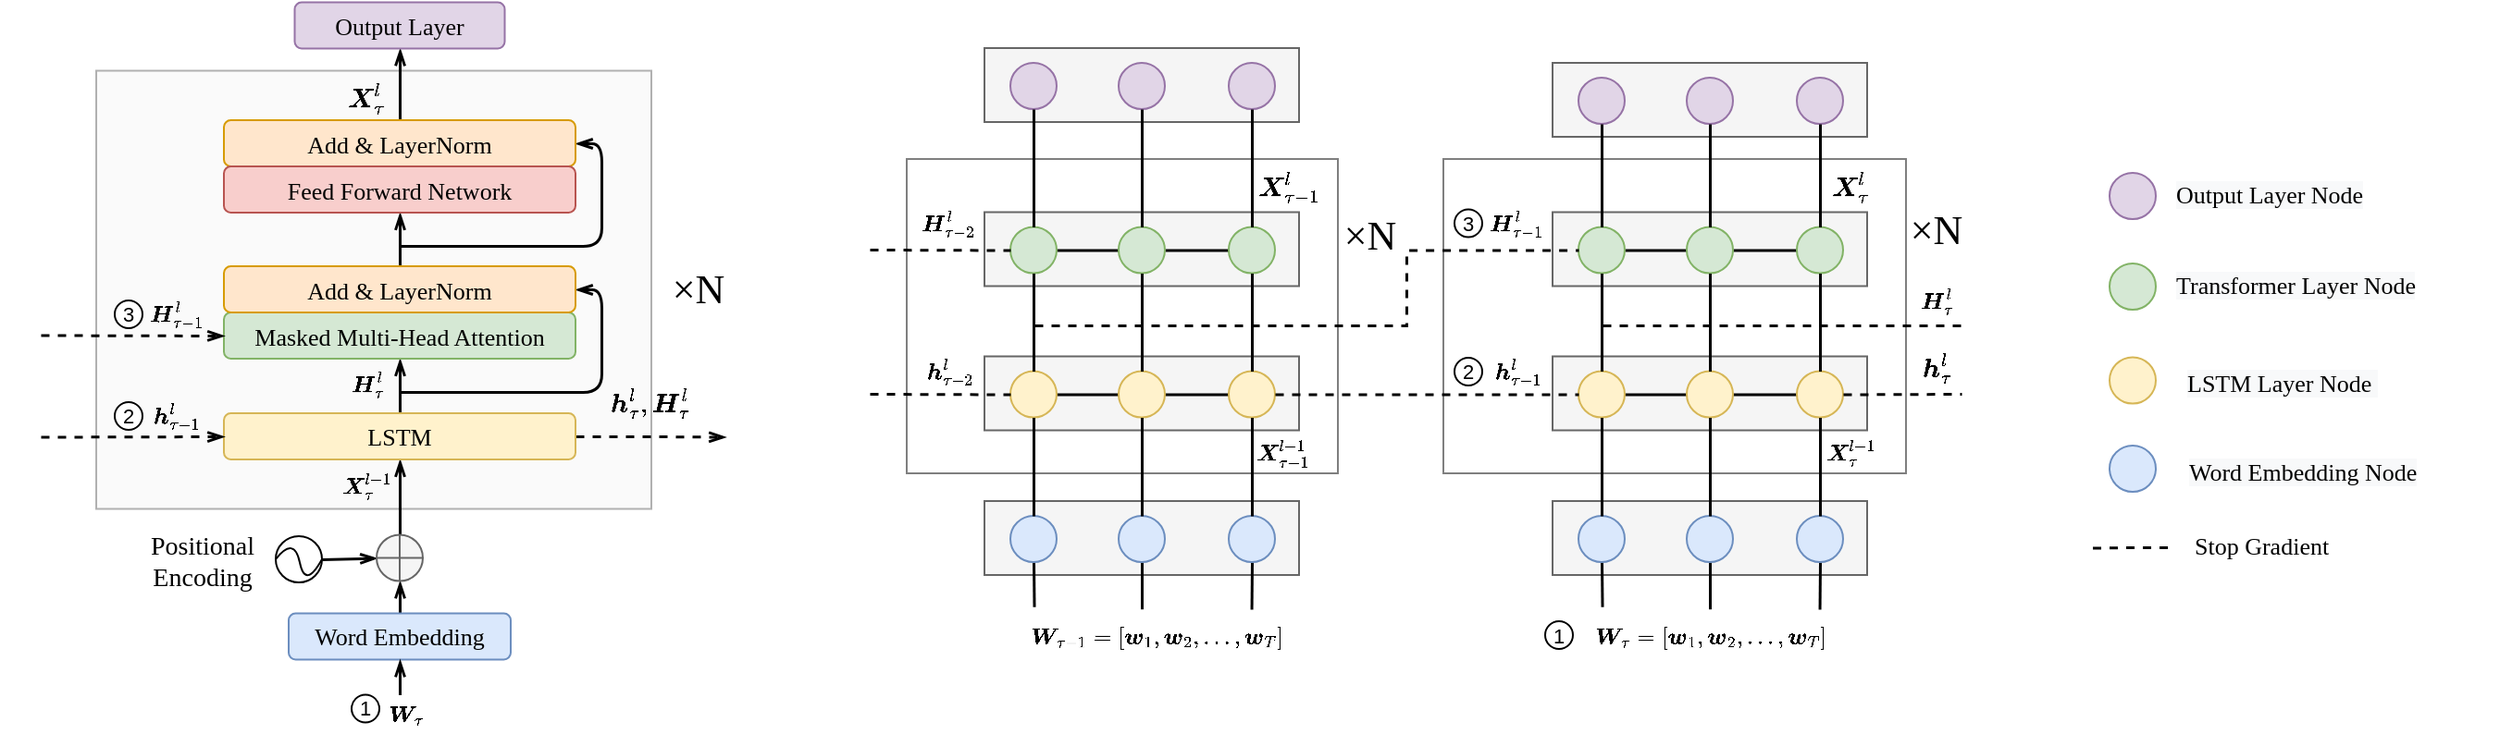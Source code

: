 <mxfile version="17.2.1" type="github">
  <diagram id="z0HHgGlnCuGLutk6PVgF" name="Page-1">
    <mxGraphModel dx="2813" dy="759" grid="1" gridSize="10" guides="1" tooltips="1" connect="1" arrows="1" fold="1" page="1" pageScale="1" pageWidth="850" pageHeight="1100" math="1" shadow="0">
      <root>
        <mxCell id="0" />
        <mxCell id="1" parent="0" />
        <mxCell id="CTJLBTLDGU4M1NpmP4fn-86" value="" style="rounded=0;whiteSpace=wrap;html=1;shadow=0;glass=0;sketch=0;fontFamily=Georgia;opacity=50;" parent="1" vertex="1">
          <mxGeometry x="-280" y="280" width="250" height="170" as="geometry" />
        </mxCell>
        <mxCell id="CTJLBTLDGU4M1NpmP4fn-29" value="&lt;span style=&quot;font-size: 14px&quot;&gt;$$\boldsymbol &lt;br&gt;X^{l}_\tau$$&lt;/span&gt;" style="text;html=1;align=center;verticalAlign=middle;resizable=0;points=[];autosize=1;strokeColor=none;fontFamily=Georgia;" parent="1" vertex="1">
          <mxGeometry x="-115" y="274.75" width="110" height="40" as="geometry" />
        </mxCell>
        <mxCell id="CTJLBTLDGU4M1NpmP4fn-84" value="&lt;font style=&quot;font-size: 22px&quot;&gt;×N&lt;/font&gt;" style="text;html=1;align=center;verticalAlign=middle;resizable=0;points=[];autosize=1;strokeColor=none;fontFamily=Georgia;" parent="1" vertex="1">
          <mxGeometry x="-39" y="308.75" width="50" height="20" as="geometry" />
        </mxCell>
        <mxCell id="iIbkzB-FwA6yvQ0Qt3dR-8" value="$$\boldsymbol H^l_{\tau-1}$$" style="text;html=1;align=center;verticalAlign=middle;resizable=0;points=[];autosize=1;strokeColor=none;fillColor=none;fontSize=12;fontFamily=Georgia;" parent="1" vertex="1">
          <mxGeometry x="-336" y="304.75" width="190" height="20" as="geometry" />
        </mxCell>
        <mxCell id="iIbkzB-FwA6yvQ0Qt3dR-9" value="$$\boldsymbol &lt;br&gt;h^l_{\tau-1}$$" style="text;html=1;align=center;verticalAlign=middle;resizable=0;points=[];autosize=1;strokeColor=none;fillColor=none;fontSize=12;fontFamily=Georgia;" parent="1" vertex="1">
          <mxGeometry x="-290" y="380" width="100" height="30" as="geometry" />
        </mxCell>
        <mxCell id="iIbkzB-FwA6yvQ0Qt3dR-11" value="$$\boldsymbol &lt;br&gt;H^l_{\tau}$$" style="text;html=1;align=center;verticalAlign=middle;resizable=0;points=[];autosize=1;strokeColor=none;fillColor=none;fontSize=12;fontFamily=Georgia;" parent="1" vertex="1">
          <mxGeometry x="-64" y="341.75" width="100" height="30" as="geometry" />
        </mxCell>
        <mxCell id="iIbkzB-FwA6yvQ0Qt3dR-12" value="$$\boldsymbol &lt;br&gt;X^{l-1}_{\tau}$$" style="text;html=1;align=center;verticalAlign=middle;resizable=0;points=[];autosize=1;strokeColor=none;fillColor=none;fontSize=12;fontFamily=Georgia;" parent="1" vertex="1">
          <mxGeometry x="-115" y="424" width="110" height="30" as="geometry" />
        </mxCell>
        <mxCell id="IyFWRD1OJdr2gIB2jrgP-1" value="$$\boldsymbol W_{\tau}=\left [\boldsymbol w_1,&amp;nbsp;\boldsymbol w_2, \dots,&amp;nbsp;\boldsymbol w_T&lt;br&gt;\right ]$$" style="text;html=1;align=center;verticalAlign=middle;resizable=0;points=[];autosize=1;strokeColor=none;fillColor=none;fontSize=12;fontFamily=Georgia;" parent="1" vertex="1">
          <mxGeometry x="-396" y="522.5" width="520" height="30" as="geometry" />
        </mxCell>
        <mxCell id="IyFWRD1OJdr2gIB2jrgP-2" value="&lt;font style=&quot;font-size: 11px&quot;&gt;1&lt;/font&gt;" style="ellipse;whiteSpace=wrap;html=1;aspect=fixed;" parent="1" vertex="1">
          <mxGeometry x="-225" y="530" width="15" height="15" as="geometry" />
        </mxCell>
        <mxCell id="IyFWRD1OJdr2gIB2jrgP-3" value="&lt;font style=&quot;font-size: 11px&quot;&gt;3&lt;/font&gt;" style="ellipse;whiteSpace=wrap;html=1;aspect=fixed;" parent="1" vertex="1">
          <mxGeometry x="-274" y="307.25" width="15" height="15" as="geometry" />
        </mxCell>
        <mxCell id="IyFWRD1OJdr2gIB2jrgP-4" value="&lt;font style=&quot;font-size: 11px&quot;&gt;2&lt;/font&gt;" style="ellipse;whiteSpace=wrap;html=1;aspect=fixed;" parent="1" vertex="1">
          <mxGeometry x="-274" y="387.5" width="15" height="15" as="geometry" />
        </mxCell>
        <mxCell id="IyFWRD1OJdr2gIB2jrgP-7" value="$$\boldsymbol &lt;br&gt;h^l_{\tau}$$" style="text;html=1;align=center;verticalAlign=middle;resizable=0;points=[];autosize=1;strokeColor=none;fillColor=none;fontSize=12;" parent="1" vertex="1">
          <mxGeometry x="-59" y="377.5" width="90" height="30" as="geometry" />
        </mxCell>
        <mxCell id="FRFISUaKzv1FwXzOjavN-2" value="" style="rounded=0;whiteSpace=wrap;html=1;fillColor=#f5f5f5;fontColor=#333333;strokeColor=#666666;" parent="1" vertex="1">
          <mxGeometry x="-221" y="465" width="170" height="40" as="geometry" />
        </mxCell>
        <mxCell id="FRFISUaKzv1FwXzOjavN-86" style="edgeStyle=none;rounded=0;orthogonalLoop=1;jettySize=auto;html=1;exitX=0.388;exitY=-0.011;exitDx=0;exitDy=0;entryX=0.5;entryY=1;entryDx=0;entryDy=0;endArrow=none;endFill=0;strokeWidth=1.5;exitPerimeter=0;" parent="1" source="IyFWRD1OJdr2gIB2jrgP-1" target="FRFISUaKzv1FwXzOjavN-3" edge="1">
          <mxGeometry relative="1" as="geometry" />
        </mxCell>
        <mxCell id="FRFISUaKzv1FwXzOjavN-3" value="" style="ellipse;whiteSpace=wrap;html=1;aspect=fixed;fillColor=#dae8fc;strokeColor=#6c8ebf;" parent="1" vertex="1">
          <mxGeometry x="-207" y="473" width="25" height="25" as="geometry" />
        </mxCell>
        <mxCell id="FRFISUaKzv1FwXzOjavN-85" style="edgeStyle=none;rounded=0;orthogonalLoop=1;jettySize=auto;html=1;exitX=0.5;exitY=0.029;exitDx=0;exitDy=0;entryX=0.5;entryY=1;entryDx=0;entryDy=0;endArrow=none;endFill=0;strokeWidth=1.5;exitPerimeter=0;" parent="1" source="IyFWRD1OJdr2gIB2jrgP-1" target="FRFISUaKzv1FwXzOjavN-4" edge="1">
          <mxGeometry relative="1" as="geometry" />
        </mxCell>
        <mxCell id="FRFISUaKzv1FwXzOjavN-4" value="" style="ellipse;whiteSpace=wrap;html=1;aspect=fixed;fillColor=#dae8fc;strokeColor=#6c8ebf;" parent="1" vertex="1">
          <mxGeometry x="-148.5" y="473" width="25" height="25" as="geometry" />
        </mxCell>
        <mxCell id="FRFISUaKzv1FwXzOjavN-87" style="edgeStyle=none;rounded=0;orthogonalLoop=1;jettySize=auto;html=1;exitX=0.614;exitY=0.033;exitDx=0;exitDy=0;entryX=0.5;entryY=1;entryDx=0;entryDy=0;endArrow=none;endFill=0;strokeWidth=1.5;exitPerimeter=0;" parent="1" source="IyFWRD1OJdr2gIB2jrgP-1" target="FRFISUaKzv1FwXzOjavN-5" edge="1">
          <mxGeometry relative="1" as="geometry" />
        </mxCell>
        <mxCell id="FRFISUaKzv1FwXzOjavN-5" value="" style="ellipse;whiteSpace=wrap;html=1;aspect=fixed;fillColor=#dae8fc;strokeColor=#6c8ebf;" parent="1" vertex="1">
          <mxGeometry x="-89" y="473" width="25" height="25" as="geometry" />
        </mxCell>
        <mxCell id="FRFISUaKzv1FwXzOjavN-6" value="" style="rounded=0;whiteSpace=wrap;html=1;fillColor=#f5f5f5;fontColor=#333333;strokeColor=#666666;" parent="1" vertex="1">
          <mxGeometry x="-221" y="386.75" width="170" height="40" as="geometry" />
        </mxCell>
        <mxCell id="FRFISUaKzv1FwXzOjavN-10" style="edgeStyle=orthogonalEdgeStyle;rounded=0;orthogonalLoop=1;jettySize=auto;html=1;exitX=1;exitY=0.5;exitDx=0;exitDy=0;entryX=0.23;entryY=0.513;entryDx=0;entryDy=0;entryPerimeter=0;" parent="1" source="FRFISUaKzv1FwXzOjavN-7" target="FRFISUaKzv1FwXzOjavN-6" edge="1">
          <mxGeometry relative="1" as="geometry" />
        </mxCell>
        <mxCell id="FRFISUaKzv1FwXzOjavN-11" style="edgeStyle=orthogonalEdgeStyle;rounded=0;orthogonalLoop=1;jettySize=auto;html=1;exitX=1;exitY=0.5;exitDx=0;exitDy=0;entryX=0;entryY=0.5;entryDx=0;entryDy=0;endArrow=none;endFill=0;strokeWidth=1.5;" parent="1" source="FRFISUaKzv1FwXzOjavN-7" target="FRFISUaKzv1FwXzOjavN-8" edge="1">
          <mxGeometry relative="1" as="geometry" />
        </mxCell>
        <mxCell id="FRFISUaKzv1FwXzOjavN-7" value="" style="ellipse;whiteSpace=wrap;html=1;aspect=fixed;fillColor=#fff2cc;strokeColor=#d6b656;" parent="1" vertex="1">
          <mxGeometry x="-207" y="394.75" width="25" height="25" as="geometry" />
        </mxCell>
        <mxCell id="FRFISUaKzv1FwXzOjavN-12" style="edgeStyle=orthogonalEdgeStyle;rounded=0;orthogonalLoop=1;jettySize=auto;html=1;exitX=1;exitY=0.5;exitDx=0;exitDy=0;endArrow=none;endFill=0;strokeWidth=1.5;" parent="1" source="FRFISUaKzv1FwXzOjavN-8" target="FRFISUaKzv1FwXzOjavN-9" edge="1">
          <mxGeometry relative="1" as="geometry" />
        </mxCell>
        <mxCell id="FRFISUaKzv1FwXzOjavN-8" value="" style="ellipse;whiteSpace=wrap;html=1;aspect=fixed;fillColor=#fff2cc;strokeColor=#d6b656;" parent="1" vertex="1">
          <mxGeometry x="-148.5" y="394.75" width="25" height="25" as="geometry" />
        </mxCell>
        <mxCell id="FRFISUaKzv1FwXzOjavN-9" value="" style="ellipse;whiteSpace=wrap;html=1;aspect=fixed;fillColor=#fff2cc;strokeColor=#d6b656;" parent="1" vertex="1">
          <mxGeometry x="-89" y="394.75" width="25" height="25" as="geometry" />
        </mxCell>
        <mxCell id="IyFWRD1OJdr2gIB2jrgP-5" style="rounded=0;orthogonalLoop=1;jettySize=auto;html=1;exitX=1;exitY=0.5;exitDx=0;exitDy=0;fontSize=11;endArrow=none;endFill=0;strokeWidth=1.5;dashed=1;jumpSize=0;" parent="1" source="FRFISUaKzv1FwXzOjavN-9" edge="1">
          <mxGeometry relative="1" as="geometry">
            <mxPoint y="407" as="targetPoint" />
            <mxPoint x="-41" y="417.75" as="sourcePoint" />
          </mxGeometry>
        </mxCell>
        <mxCell id="CTJLBTLDGU4M1NpmP4fn-81" style="edgeStyle=none;rounded=0;orthogonalLoop=1;jettySize=auto;html=1;endArrow=none;endFill=0;strokeWidth=1.5;fontFamily=Georgia;entryX=0.5;entryY=1;entryDx=0;entryDy=0;" parent="1" source="FRFISUaKzv1FwXzOjavN-4" target="FRFISUaKzv1FwXzOjavN-8" edge="1">
          <mxGeometry relative="1" as="geometry">
            <mxPoint x="-136" y="430.25" as="targetPoint" />
            <mxPoint x="-136" y="487" as="sourcePoint" />
          </mxGeometry>
        </mxCell>
        <mxCell id="FRFISUaKzv1FwXzOjavN-15" style="edgeStyle=orthogonalEdgeStyle;rounded=0;orthogonalLoop=1;jettySize=auto;html=1;exitX=0.5;exitY=0;exitDx=0;exitDy=0;entryX=0.5;entryY=1;entryDx=0;entryDy=0;endArrow=none;endFill=0;strokeWidth=1.5;" parent="1" source="FRFISUaKzv1FwXzOjavN-3" target="FRFISUaKzv1FwXzOjavN-7" edge="1">
          <mxGeometry relative="1" as="geometry" />
        </mxCell>
        <mxCell id="FRFISUaKzv1FwXzOjavN-16" style="edgeStyle=orthogonalEdgeStyle;rounded=0;orthogonalLoop=1;jettySize=auto;html=1;exitX=0.5;exitY=0;exitDx=0;exitDy=0;entryX=0.5;entryY=1;entryDx=0;entryDy=0;endArrow=none;endFill=0;strokeWidth=1.5;" parent="1" source="FRFISUaKzv1FwXzOjavN-5" target="FRFISUaKzv1FwXzOjavN-9" edge="1">
          <mxGeometry relative="1" as="geometry" />
        </mxCell>
        <mxCell id="FRFISUaKzv1FwXzOjavN-17" value="" style="rounded=0;whiteSpace=wrap;html=1;fillColor=#f5f5f5;fontColor=#333333;strokeColor=#666666;" parent="1" vertex="1">
          <mxGeometry x="-221" y="308.75" width="170" height="40" as="geometry" />
        </mxCell>
        <mxCell id="FRFISUaKzv1FwXzOjavN-23" style="edgeStyle=orthogonalEdgeStyle;rounded=0;orthogonalLoop=1;jettySize=auto;html=1;exitX=1;exitY=0.5;exitDx=0;exitDy=0;entryX=0;entryY=0.5;entryDx=0;entryDy=0;endArrow=none;endFill=0;strokeWidth=1.5;" parent="1" source="FRFISUaKzv1FwXzOjavN-18" target="FRFISUaKzv1FwXzOjavN-19" edge="1">
          <mxGeometry relative="1" as="geometry" />
        </mxCell>
        <mxCell id="FRFISUaKzv1FwXzOjavN-18" value="" style="ellipse;whiteSpace=wrap;html=1;aspect=fixed;fillColor=#d5e8d4;strokeColor=#82b366;" parent="1" vertex="1">
          <mxGeometry x="-207" y="316.75" width="25" height="25" as="geometry" />
        </mxCell>
        <mxCell id="FRFISUaKzv1FwXzOjavN-24" style="edgeStyle=orthogonalEdgeStyle;rounded=0;orthogonalLoop=1;jettySize=auto;html=1;exitX=1;exitY=0.5;exitDx=0;exitDy=0;entryX=0;entryY=0.5;entryDx=0;entryDy=0;endArrow=none;endFill=0;strokeWidth=1.5;" parent="1" source="FRFISUaKzv1FwXzOjavN-19" target="FRFISUaKzv1FwXzOjavN-20" edge="1">
          <mxGeometry relative="1" as="geometry" />
        </mxCell>
        <mxCell id="FRFISUaKzv1FwXzOjavN-19" value="" style="ellipse;whiteSpace=wrap;html=1;aspect=fixed;fillColor=#d5e8d4;strokeColor=#82b366;" parent="1" vertex="1">
          <mxGeometry x="-148.5" y="316.75" width="25" height="25" as="geometry" />
        </mxCell>
        <mxCell id="FRFISUaKzv1FwXzOjavN-20" value="" style="ellipse;whiteSpace=wrap;html=1;aspect=fixed;fillColor=#d5e8d4;strokeColor=#82b366;" parent="1" vertex="1">
          <mxGeometry x="-89" y="316.75" width="25" height="25" as="geometry" />
        </mxCell>
        <mxCell id="CTJLBTLDGU4M1NpmP4fn-3" style="edgeStyle=orthogonalEdgeStyle;rounded=0;orthogonalLoop=1;jettySize=auto;html=1;strokeWidth=1.5;endArrow=none;endFill=0;exitX=0.5;exitY=0;exitDx=0;exitDy=0;fontFamily=Georgia;entryX=0.5;entryY=1;entryDx=0;entryDy=0;" parent="1" source="FRFISUaKzv1FwXzOjavN-8" target="FRFISUaKzv1FwXzOjavN-19" edge="1">
          <mxGeometry relative="1" as="geometry">
            <mxPoint x="-136" y="405.25" as="sourcePoint" />
            <mxPoint x="-136" y="350" as="targetPoint" />
          </mxGeometry>
        </mxCell>
        <mxCell id="FRFISUaKzv1FwXzOjavN-21" style="edgeStyle=orthogonalEdgeStyle;rounded=0;orthogonalLoop=1;jettySize=auto;html=1;exitX=0.5;exitY=0;exitDx=0;exitDy=0;entryX=0.5;entryY=1;entryDx=0;entryDy=0;endArrow=none;endFill=0;strokeWidth=1.5;" parent="1" source="FRFISUaKzv1FwXzOjavN-7" target="FRFISUaKzv1FwXzOjavN-18" edge="1">
          <mxGeometry relative="1" as="geometry" />
        </mxCell>
        <mxCell id="FRFISUaKzv1FwXzOjavN-22" style="edgeStyle=orthogonalEdgeStyle;rounded=0;orthogonalLoop=1;jettySize=auto;html=1;exitX=0.5;exitY=0;exitDx=0;exitDy=0;entryX=0.5;entryY=1;entryDx=0;entryDy=0;endArrow=none;endFill=0;strokeWidth=1.5;" parent="1" source="FRFISUaKzv1FwXzOjavN-9" target="FRFISUaKzv1FwXzOjavN-20" edge="1">
          <mxGeometry relative="1" as="geometry" />
        </mxCell>
        <mxCell id="FRFISUaKzv1FwXzOjavN-25" value="" style="rounded=0;whiteSpace=wrap;html=1;fillColor=#f5f5f5;fontColor=#333333;strokeColor=#666666;" parent="1" vertex="1">
          <mxGeometry x="-221" y="228" width="170" height="40" as="geometry" />
        </mxCell>
        <mxCell id="FRFISUaKzv1FwXzOjavN-26" value="" style="ellipse;whiteSpace=wrap;html=1;aspect=fixed;fillColor=#e1d5e7;strokeColor=#9673a6;" parent="1" vertex="1">
          <mxGeometry x="-207" y="236" width="25" height="25" as="geometry" />
        </mxCell>
        <mxCell id="FRFISUaKzv1FwXzOjavN-27" value="" style="ellipse;whiteSpace=wrap;html=1;aspect=fixed;fillColor=#e1d5e7;strokeColor=#9673a6;" parent="1" vertex="1">
          <mxGeometry x="-148.5" y="236" width="25" height="25" as="geometry" />
        </mxCell>
        <mxCell id="FRFISUaKzv1FwXzOjavN-28" value="" style="ellipse;whiteSpace=wrap;html=1;aspect=fixed;fillColor=#e1d5e7;strokeColor=#9673a6;" parent="1" vertex="1">
          <mxGeometry x="-89" y="236" width="25" height="25" as="geometry" />
        </mxCell>
        <mxCell id="FRFISUaKzv1FwXzOjavN-31" style="edgeStyle=orthogonalEdgeStyle;rounded=0;orthogonalLoop=1;jettySize=auto;html=1;exitX=0.5;exitY=0;exitDx=0;exitDy=0;endArrow=none;endFill=0;strokeWidth=1.5;" parent="1" source="FRFISUaKzv1FwXzOjavN-18" target="FRFISUaKzv1FwXzOjavN-26" edge="1">
          <mxGeometry relative="1" as="geometry" />
        </mxCell>
        <mxCell id="FRFISUaKzv1FwXzOjavN-29" style="edgeStyle=orthogonalEdgeStyle;rounded=0;orthogonalLoop=1;jettySize=auto;html=1;exitX=0.5;exitY=0;exitDx=0;exitDy=0;entryX=0.5;entryY=1;entryDx=0;entryDy=0;endArrow=none;endFill=0;strokeWidth=1.5;" parent="1" source="FRFISUaKzv1FwXzOjavN-19" target="FRFISUaKzv1FwXzOjavN-27" edge="1">
          <mxGeometry relative="1" as="geometry" />
        </mxCell>
        <mxCell id="FRFISUaKzv1FwXzOjavN-30" style="edgeStyle=orthogonalEdgeStyle;rounded=0;orthogonalLoop=1;jettySize=auto;html=1;exitX=0.5;exitY=0;exitDx=0;exitDy=0;entryX=0.5;entryY=1;entryDx=0;entryDy=0;endArrow=none;endFill=0;strokeWidth=1.5;" parent="1" source="FRFISUaKzv1FwXzOjavN-20" target="FRFISUaKzv1FwXzOjavN-28" edge="1">
          <mxGeometry relative="1" as="geometry" />
        </mxCell>
        <mxCell id="iIbkzB-FwA6yvQ0Qt3dR-6" value="" style="endArrow=none;html=1;rounded=0;fontSize=12;strokeWidth=1.5;endFill=0;entryX=0;entryY=0.5;entryDx=0;entryDy=0;fontFamily=Georgia;edgeStyle=orthogonalEdgeStyle;dashed=1;" parent="1" target="FRFISUaKzv1FwXzOjavN-18" edge="1">
          <mxGeometry width="50" height="50" relative="1" as="geometry">
            <mxPoint x="-330" y="370" as="sourcePoint" />
            <mxPoint x="-221" y="326.75" as="targetPoint" />
            <Array as="points">
              <mxPoint x="-300" y="370" />
              <mxPoint x="-300" y="329" />
            </Array>
          </mxGeometry>
        </mxCell>
        <mxCell id="FRFISUaKzv1FwXzOjavN-34" style="rounded=0;orthogonalLoop=1;jettySize=auto;html=1;fontSize=11;endArrow=none;endFill=0;strokeWidth=1.5;dashed=1;jumpSize=0;" parent="1" edge="1">
          <mxGeometry relative="1" as="geometry">
            <mxPoint y="370" as="targetPoint" />
            <mxPoint x="-194" y="370" as="sourcePoint" />
          </mxGeometry>
        </mxCell>
        <mxCell id="FRFISUaKzv1FwXzOjavN-35" value="&lt;span style=&quot;color: rgb(0 , 0 , 0) ; font-family: &amp;#34;georgia&amp;#34; ; font-size: 13px ; font-style: normal ; font-weight: normal ; letter-spacing: normal ; text-align: center ; text-indent: 0px ; text-transform: none ; word-spacing: 0px ; background-color: rgb(248 , 249 , 250) ; text-decoration: none ; display: inline ; float: none&quot;&gt;LSTM Layer Node&amp;nbsp;&lt;/span&gt;" style="text;whiteSpace=wrap;html=1;" parent="1" vertex="1">
          <mxGeometry x="120" y="387.25" width="170" height="30" as="geometry" />
        </mxCell>
        <mxCell id="FRFISUaKzv1FwXzOjavN-36" value="&lt;span style=&quot;color: rgb(0 , 0 , 0) ; font-family: &amp;#34;georgia&amp;#34; ; font-size: 13px ; font-style: normal ; font-weight: normal ; letter-spacing: normal ; text-align: center ; text-indent: 0px ; text-transform: none ; word-spacing: 0px ; background-color: rgb(248 , 249 , 250) ; text-decoration: none ; display: inline ; float: none&quot;&gt;Word Embedding Node&lt;/span&gt;" style="text;whiteSpace=wrap;html=1;" parent="1" vertex="1">
          <mxGeometry x="120.5" y="435" width="149.5" height="30" as="geometry" />
        </mxCell>
        <mxCell id="FRFISUaKzv1FwXzOjavN-37" value="&lt;span style=&quot;color: rgb(0 , 0 , 0) ; font-family: &amp;#34;georgia&amp;#34; ; font-size: 13px ; font-style: normal ; font-weight: normal ; letter-spacing: normal ; text-align: center ; text-indent: 0px ; text-transform: none ; word-spacing: 0px ; background-color: rgb(248 , 249 , 250) ; text-decoration: none ; display: inline ; float: none&quot;&gt;Transformer Layer Node&lt;/span&gt;" style="text;whiteSpace=wrap;html=1;" parent="1" vertex="1">
          <mxGeometry x="114" y="334" width="160" height="30" as="geometry" />
        </mxCell>
        <mxCell id="FRFISUaKzv1FwXzOjavN-38" value="&lt;span style=&quot;color: rgb(0 , 0 , 0) ; font-family: &amp;#34;georgia&amp;#34; ; font-size: 13px ; font-style: normal ; font-weight: normal ; letter-spacing: normal ; text-align: center ; text-indent: 0px ; text-transform: none ; word-spacing: 0px ; background-color: rgb(248 , 249 , 250) ; text-decoration: none ; display: inline ; float: none&quot;&gt;Output Layer Node&lt;/span&gt;" style="text;whiteSpace=wrap;html=1;" parent="1" vertex="1">
          <mxGeometry x="114" y="285" width="126" height="30" as="geometry" />
        </mxCell>
        <mxCell id="FRFISUaKzv1FwXzOjavN-88" value="" style="rounded=0;whiteSpace=wrap;html=1;shadow=0;glass=0;sketch=0;fontFamily=Georgia;opacity=50;" parent="1" vertex="1">
          <mxGeometry x="-570" y="280" width="233" height="170" as="geometry" />
        </mxCell>
        <mxCell id="FRFISUaKzv1FwXzOjavN-89" value="&lt;span style=&quot;font-size: 14px&quot;&gt;$$\boldsymbol &lt;br&gt;X^{l}_{\tau-1}$$&lt;/span&gt;" style="text;html=1;align=center;verticalAlign=middle;resizable=0;points=[];autosize=1;strokeColor=none;fontFamily=Georgia;" parent="1" vertex="1">
          <mxGeometry x="-429" y="274.75" width="130" height="40" as="geometry" />
        </mxCell>
        <mxCell id="FRFISUaKzv1FwXzOjavN-94" value="&lt;font style=&quot;font-size: 22px&quot;&gt;×N&lt;/font&gt;" style="text;html=1;align=center;verticalAlign=middle;resizable=0;points=[];autosize=1;strokeColor=none;fontFamily=Georgia;" parent="1" vertex="1">
          <mxGeometry x="-345" y="311.75" width="50" height="20" as="geometry" />
        </mxCell>
        <mxCell id="FRFISUaKzv1FwXzOjavN-95" value="$$\boldsymbol H^l_{\tau-2}$$" style="text;html=1;align=center;verticalAlign=middle;resizable=0;points=[];autosize=1;strokeColor=none;fillColor=none;fontSize=12;fontFamily=Georgia;" parent="1" vertex="1">
          <mxGeometry x="-643" y="304.75" width="190" height="20" as="geometry" />
        </mxCell>
        <mxCell id="FRFISUaKzv1FwXzOjavN-96" value="$$\boldsymbol &lt;br&gt;h^l_{\tau-2}$$" style="text;html=1;align=center;verticalAlign=middle;resizable=0;points=[];autosize=1;strokeColor=none;fillColor=none;fontSize=12;fontFamily=Georgia;" parent="1" vertex="1">
          <mxGeometry x="-597" y="380" width="100" height="30" as="geometry" />
        </mxCell>
        <mxCell id="FRFISUaKzv1FwXzOjavN-97" value="$$\boldsymbol &lt;br&gt;X^{l-1}_{\tau-1}$$" style="text;html=1;align=center;verticalAlign=middle;resizable=0;points=[];autosize=1;strokeColor=none;fillColor=none;fontSize=12;fontFamily=Georgia;" parent="1" vertex="1">
          <mxGeometry x="-427" y="424" width="120" height="30" as="geometry" />
        </mxCell>
        <mxCell id="FRFISUaKzv1FwXzOjavN-102" value="" style="rounded=0;whiteSpace=wrap;html=1;fillColor=#f5f5f5;fontColor=#333333;strokeColor=#666666;" parent="1" vertex="1">
          <mxGeometry x="-528" y="465" width="170" height="40" as="geometry" />
        </mxCell>
        <mxCell id="FRFISUaKzv1FwXzOjavN-103" style="edgeStyle=none;rounded=0;orthogonalLoop=1;jettySize=auto;html=1;exitX=0.388;exitY=-0.011;exitDx=0;exitDy=0;entryX=0.5;entryY=1;entryDx=0;entryDy=0;endArrow=none;endFill=0;strokeWidth=1.5;exitPerimeter=0;" parent="1" target="FRFISUaKzv1FwXzOjavN-104" edge="1">
          <mxGeometry relative="1" as="geometry">
            <mxPoint x="-501.24" y="522.17" as="sourcePoint" />
          </mxGeometry>
        </mxCell>
        <mxCell id="FRFISUaKzv1FwXzOjavN-104" value="" style="ellipse;whiteSpace=wrap;html=1;aspect=fixed;fillColor=#dae8fc;strokeColor=#6c8ebf;" parent="1" vertex="1">
          <mxGeometry x="-514" y="473" width="25" height="25" as="geometry" />
        </mxCell>
        <mxCell id="FRFISUaKzv1FwXzOjavN-105" style="edgeStyle=none;rounded=0;orthogonalLoop=1;jettySize=auto;html=1;exitX=0.5;exitY=0.029;exitDx=0;exitDy=0;entryX=0.5;entryY=1;entryDx=0;entryDy=0;endArrow=none;endFill=0;strokeWidth=1.5;exitPerimeter=0;" parent="1" target="FRFISUaKzv1FwXzOjavN-106" edge="1">
          <mxGeometry relative="1" as="geometry">
            <mxPoint x="-443" y="523.37" as="sourcePoint" />
          </mxGeometry>
        </mxCell>
        <mxCell id="FRFISUaKzv1FwXzOjavN-106" value="" style="ellipse;whiteSpace=wrap;html=1;aspect=fixed;fillColor=#dae8fc;strokeColor=#6c8ebf;" parent="1" vertex="1">
          <mxGeometry x="-455.5" y="473" width="25" height="25" as="geometry" />
        </mxCell>
        <mxCell id="FRFISUaKzv1FwXzOjavN-107" style="edgeStyle=none;rounded=0;orthogonalLoop=1;jettySize=auto;html=1;exitX=0.614;exitY=0.033;exitDx=0;exitDy=0;entryX=0.5;entryY=1;entryDx=0;entryDy=0;endArrow=none;endFill=0;strokeWidth=1.5;exitPerimeter=0;" parent="1" target="FRFISUaKzv1FwXzOjavN-108" edge="1">
          <mxGeometry relative="1" as="geometry">
            <mxPoint x="-383.72" y="523.49" as="sourcePoint" />
          </mxGeometry>
        </mxCell>
        <mxCell id="FRFISUaKzv1FwXzOjavN-108" value="" style="ellipse;whiteSpace=wrap;html=1;aspect=fixed;fillColor=#dae8fc;strokeColor=#6c8ebf;" parent="1" vertex="1">
          <mxGeometry x="-396" y="473" width="25" height="25" as="geometry" />
        </mxCell>
        <mxCell id="FRFISUaKzv1FwXzOjavN-109" value="" style="rounded=0;whiteSpace=wrap;html=1;fillColor=#f5f5f5;fontColor=#333333;strokeColor=#666666;" parent="1" vertex="1">
          <mxGeometry x="-528" y="386.75" width="170" height="40" as="geometry" />
        </mxCell>
        <mxCell id="FRFISUaKzv1FwXzOjavN-110" style="edgeStyle=orthogonalEdgeStyle;rounded=0;orthogonalLoop=1;jettySize=auto;html=1;exitX=1;exitY=0.5;exitDx=0;exitDy=0;entryX=0.23;entryY=0.513;entryDx=0;entryDy=0;entryPerimeter=0;" parent="1" source="FRFISUaKzv1FwXzOjavN-112" target="FRFISUaKzv1FwXzOjavN-109" edge="1">
          <mxGeometry relative="1" as="geometry" />
        </mxCell>
        <mxCell id="FRFISUaKzv1FwXzOjavN-111" style="edgeStyle=orthogonalEdgeStyle;rounded=0;orthogonalLoop=1;jettySize=auto;html=1;exitX=1;exitY=0.5;exitDx=0;exitDy=0;entryX=0;entryY=0.5;entryDx=0;entryDy=0;endArrow=none;endFill=0;strokeWidth=1.5;" parent="1" source="FRFISUaKzv1FwXzOjavN-112" target="FRFISUaKzv1FwXzOjavN-114" edge="1">
          <mxGeometry relative="1" as="geometry" />
        </mxCell>
        <mxCell id="FRFISUaKzv1FwXzOjavN-112" value="" style="ellipse;whiteSpace=wrap;html=1;aspect=fixed;fillColor=#fff2cc;strokeColor=#d6b656;" parent="1" vertex="1">
          <mxGeometry x="-514" y="394.75" width="25" height="25" as="geometry" />
        </mxCell>
        <mxCell id="FRFISUaKzv1FwXzOjavN-113" style="edgeStyle=orthogonalEdgeStyle;rounded=0;orthogonalLoop=1;jettySize=auto;html=1;exitX=1;exitY=0.5;exitDx=0;exitDy=0;endArrow=none;endFill=0;strokeWidth=1.5;" parent="1" source="FRFISUaKzv1FwXzOjavN-114" target="FRFISUaKzv1FwXzOjavN-115" edge="1">
          <mxGeometry relative="1" as="geometry" />
        </mxCell>
        <mxCell id="FRFISUaKzv1FwXzOjavN-114" value="" style="ellipse;whiteSpace=wrap;html=1;aspect=fixed;fillColor=#fff2cc;strokeColor=#d6b656;" parent="1" vertex="1">
          <mxGeometry x="-455.5" y="394.75" width="25" height="25" as="geometry" />
        </mxCell>
        <mxCell id="FRFISUaKzv1FwXzOjavN-115" value="" style="ellipse;whiteSpace=wrap;html=1;aspect=fixed;fillColor=#fff2cc;strokeColor=#d6b656;" parent="1" vertex="1">
          <mxGeometry x="-396" y="394.75" width="25" height="25" as="geometry" />
        </mxCell>
        <mxCell id="FRFISUaKzv1FwXzOjavN-117" style="edgeStyle=none;rounded=0;orthogonalLoop=1;jettySize=auto;html=1;endArrow=none;endFill=0;strokeWidth=1.5;fontFamily=Georgia;entryX=0.5;entryY=1;entryDx=0;entryDy=0;" parent="1" source="FRFISUaKzv1FwXzOjavN-106" target="FRFISUaKzv1FwXzOjavN-114" edge="1">
          <mxGeometry relative="1" as="geometry">
            <mxPoint x="-443" y="430.25" as="targetPoint" />
            <mxPoint x="-443" y="487" as="sourcePoint" />
          </mxGeometry>
        </mxCell>
        <mxCell id="FRFISUaKzv1FwXzOjavN-118" style="edgeStyle=orthogonalEdgeStyle;rounded=0;orthogonalLoop=1;jettySize=auto;html=1;exitX=0.5;exitY=0;exitDx=0;exitDy=0;entryX=0.5;entryY=1;entryDx=0;entryDy=0;endArrow=none;endFill=0;strokeWidth=1.5;" parent="1" source="FRFISUaKzv1FwXzOjavN-104" target="FRFISUaKzv1FwXzOjavN-112" edge="1">
          <mxGeometry relative="1" as="geometry" />
        </mxCell>
        <mxCell id="FRFISUaKzv1FwXzOjavN-119" style="edgeStyle=orthogonalEdgeStyle;rounded=0;orthogonalLoop=1;jettySize=auto;html=1;exitX=0.5;exitY=0;exitDx=0;exitDy=0;entryX=0.5;entryY=1;entryDx=0;entryDy=0;endArrow=none;endFill=0;strokeWidth=1.5;" parent="1" source="FRFISUaKzv1FwXzOjavN-108" target="FRFISUaKzv1FwXzOjavN-115" edge="1">
          <mxGeometry relative="1" as="geometry" />
        </mxCell>
        <mxCell id="FRFISUaKzv1FwXzOjavN-120" value="" style="rounded=0;whiteSpace=wrap;html=1;fillColor=#f5f5f5;fontColor=#333333;strokeColor=#666666;" parent="1" vertex="1">
          <mxGeometry x="-528" y="308.75" width="170" height="40" as="geometry" />
        </mxCell>
        <mxCell id="FRFISUaKzv1FwXzOjavN-121" style="edgeStyle=orthogonalEdgeStyle;rounded=0;orthogonalLoop=1;jettySize=auto;html=1;exitX=1;exitY=0.5;exitDx=0;exitDy=0;entryX=0;entryY=0.5;entryDx=0;entryDy=0;endArrow=none;endFill=0;strokeWidth=1.5;" parent="1" source="FRFISUaKzv1FwXzOjavN-122" target="FRFISUaKzv1FwXzOjavN-124" edge="1">
          <mxGeometry relative="1" as="geometry" />
        </mxCell>
        <mxCell id="FRFISUaKzv1FwXzOjavN-122" value="" style="ellipse;whiteSpace=wrap;html=1;aspect=fixed;fillColor=#d5e8d4;strokeColor=#82b366;" parent="1" vertex="1">
          <mxGeometry x="-514" y="316.75" width="25" height="25" as="geometry" />
        </mxCell>
        <mxCell id="FRFISUaKzv1FwXzOjavN-123" style="edgeStyle=orthogonalEdgeStyle;rounded=0;orthogonalLoop=1;jettySize=auto;html=1;exitX=1;exitY=0.5;exitDx=0;exitDy=0;entryX=0;entryY=0.5;entryDx=0;entryDy=0;endArrow=none;endFill=0;strokeWidth=1.5;" parent="1" source="FRFISUaKzv1FwXzOjavN-124" target="FRFISUaKzv1FwXzOjavN-125" edge="1">
          <mxGeometry relative="1" as="geometry" />
        </mxCell>
        <mxCell id="FRFISUaKzv1FwXzOjavN-124" value="" style="ellipse;whiteSpace=wrap;html=1;aspect=fixed;fillColor=#d5e8d4;strokeColor=#82b366;" parent="1" vertex="1">
          <mxGeometry x="-455.5" y="316.75" width="25" height="25" as="geometry" />
        </mxCell>
        <mxCell id="FRFISUaKzv1FwXzOjavN-125" value="" style="ellipse;whiteSpace=wrap;html=1;aspect=fixed;fillColor=#d5e8d4;strokeColor=#82b366;" parent="1" vertex="1">
          <mxGeometry x="-396" y="316.75" width="25" height="25" as="geometry" />
        </mxCell>
        <mxCell id="FRFISUaKzv1FwXzOjavN-126" style="edgeStyle=orthogonalEdgeStyle;rounded=0;orthogonalLoop=1;jettySize=auto;html=1;strokeWidth=1.5;endArrow=none;endFill=0;exitX=0.5;exitY=0;exitDx=0;exitDy=0;fontFamily=Georgia;entryX=0.5;entryY=1;entryDx=0;entryDy=0;" parent="1" source="FRFISUaKzv1FwXzOjavN-114" target="FRFISUaKzv1FwXzOjavN-124" edge="1">
          <mxGeometry relative="1" as="geometry">
            <mxPoint x="-443" y="405.25" as="sourcePoint" />
            <mxPoint x="-443" y="350" as="targetPoint" />
          </mxGeometry>
        </mxCell>
        <mxCell id="FRFISUaKzv1FwXzOjavN-127" style="edgeStyle=orthogonalEdgeStyle;rounded=0;orthogonalLoop=1;jettySize=auto;html=1;exitX=0.5;exitY=0;exitDx=0;exitDy=0;entryX=0.5;entryY=1;entryDx=0;entryDy=0;endArrow=none;endFill=0;strokeWidth=1.5;" parent="1" source="FRFISUaKzv1FwXzOjavN-112" target="FRFISUaKzv1FwXzOjavN-122" edge="1">
          <mxGeometry relative="1" as="geometry" />
        </mxCell>
        <mxCell id="FRFISUaKzv1FwXzOjavN-128" style="edgeStyle=orthogonalEdgeStyle;rounded=0;orthogonalLoop=1;jettySize=auto;html=1;exitX=0.5;exitY=0;exitDx=0;exitDy=0;entryX=0.5;entryY=1;entryDx=0;entryDy=0;endArrow=none;endFill=0;strokeWidth=1.5;" parent="1" source="FRFISUaKzv1FwXzOjavN-115" target="FRFISUaKzv1FwXzOjavN-125" edge="1">
          <mxGeometry relative="1" as="geometry" />
        </mxCell>
        <mxCell id="FRFISUaKzv1FwXzOjavN-129" value="" style="rounded=0;whiteSpace=wrap;html=1;fillColor=#f5f5f5;fontColor=#333333;strokeColor=#666666;" parent="1" vertex="1">
          <mxGeometry x="-528" y="220" width="170" height="40" as="geometry" />
        </mxCell>
        <mxCell id="FRFISUaKzv1FwXzOjavN-130" value="" style="ellipse;whiteSpace=wrap;html=1;aspect=fixed;fillColor=#e1d5e7;strokeColor=#9673a6;" parent="1" vertex="1">
          <mxGeometry x="-514" y="228" width="25" height="25" as="geometry" />
        </mxCell>
        <mxCell id="FRFISUaKzv1FwXzOjavN-131" value="" style="ellipse;whiteSpace=wrap;html=1;aspect=fixed;fillColor=#e1d5e7;strokeColor=#9673a6;" parent="1" vertex="1">
          <mxGeometry x="-455.5" y="228" width="25" height="25" as="geometry" />
        </mxCell>
        <mxCell id="FRFISUaKzv1FwXzOjavN-132" value="" style="ellipse;whiteSpace=wrap;html=1;aspect=fixed;fillColor=#e1d5e7;strokeColor=#9673a6;" parent="1" vertex="1">
          <mxGeometry x="-396" y="228" width="25" height="25" as="geometry" />
        </mxCell>
        <mxCell id="FRFISUaKzv1FwXzOjavN-133" style="edgeStyle=orthogonalEdgeStyle;rounded=0;orthogonalLoop=1;jettySize=auto;html=1;exitX=0.5;exitY=0;exitDx=0;exitDy=0;endArrow=none;endFill=0;strokeWidth=1.5;" parent="1" source="FRFISUaKzv1FwXzOjavN-122" target="FRFISUaKzv1FwXzOjavN-130" edge="1">
          <mxGeometry relative="1" as="geometry" />
        </mxCell>
        <mxCell id="FRFISUaKzv1FwXzOjavN-134" style="edgeStyle=orthogonalEdgeStyle;rounded=0;orthogonalLoop=1;jettySize=auto;html=1;exitX=0.5;exitY=0;exitDx=0;exitDy=0;entryX=0.5;entryY=1;entryDx=0;entryDy=0;endArrow=none;endFill=0;strokeWidth=1.5;" parent="1" source="FRFISUaKzv1FwXzOjavN-124" target="FRFISUaKzv1FwXzOjavN-131" edge="1">
          <mxGeometry relative="1" as="geometry" />
        </mxCell>
        <mxCell id="FRFISUaKzv1FwXzOjavN-135" style="edgeStyle=orthogonalEdgeStyle;rounded=0;orthogonalLoop=1;jettySize=auto;html=1;exitX=0.5;exitY=0;exitDx=0;exitDy=0;entryX=0.5;entryY=1;entryDx=0;entryDy=0;endArrow=none;endFill=0;strokeWidth=1.5;" parent="1" source="FRFISUaKzv1FwXzOjavN-125" target="FRFISUaKzv1FwXzOjavN-132" edge="1">
          <mxGeometry relative="1" as="geometry" />
        </mxCell>
        <mxCell id="FRFISUaKzv1FwXzOjavN-136" value="" style="endArrow=none;html=1;rounded=0;fontSize=12;strokeWidth=1.5;endFill=0;entryX=0;entryY=0.5;entryDx=0;entryDy=0;fontFamily=Georgia;dashed=1;" parent="1" target="FRFISUaKzv1FwXzOjavN-122" edge="1">
          <mxGeometry width="50" height="50" relative="1" as="geometry">
            <mxPoint x="-590" y="329" as="sourcePoint" />
            <mxPoint x="-528" y="326.75" as="targetPoint" />
          </mxGeometry>
        </mxCell>
        <mxCell id="FRFISUaKzv1FwXzOjavN-137" style="rounded=0;orthogonalLoop=1;jettySize=auto;html=1;fontSize=11;endArrow=none;endFill=0;strokeWidth=1.5;dashed=1;jumpSize=0;" parent="1" edge="1">
          <mxGeometry relative="1" as="geometry">
            <mxPoint x="-317" y="370" as="targetPoint" />
            <mxPoint x="-501" y="370" as="sourcePoint" />
          </mxGeometry>
        </mxCell>
        <mxCell id="FRFISUaKzv1FwXzOjavN-138" value="" style="endArrow=none;html=1;rounded=0;fontSize=12;strokeWidth=1.5;endFill=0;entryX=0;entryY=0.5;entryDx=0;entryDy=0;fontFamily=Georgia;dashed=1;" parent="1" target="FRFISUaKzv1FwXzOjavN-112" edge="1">
          <mxGeometry width="50" height="50" relative="1" as="geometry">
            <mxPoint x="-590" y="407" as="sourcePoint" />
            <mxPoint x="-528" y="406.96" as="targetPoint" />
          </mxGeometry>
        </mxCell>
        <mxCell id="iIbkzB-FwA6yvQ0Qt3dR-7" value="" style="endArrow=none;html=1;rounded=0;fontSize=12;strokeWidth=1.5;exitX=1;exitY=0.5;exitDx=0;exitDy=0;endFill=0;entryX=0;entryY=0.5;entryDx=0;entryDy=0;fontFamily=Georgia;dashed=1;" parent="1" source="FRFISUaKzv1FwXzOjavN-115" target="FRFISUaKzv1FwXzOjavN-7" edge="1">
          <mxGeometry width="50" height="50" relative="1" as="geometry">
            <mxPoint x="-414" y="407.25" as="sourcePoint" />
            <mxPoint x="-221" y="406.96" as="targetPoint" />
          </mxGeometry>
        </mxCell>
        <mxCell id="FRFISUaKzv1FwXzOjavN-139" value="$$\boldsymbol W_{\tau-1}=\left [\boldsymbol w_1,&amp;nbsp;\boldsymbol w_2, \dots,&amp;nbsp;\boldsymbol w_T&lt;br&gt;\right ]$$" style="text;html=1;align=center;verticalAlign=middle;resizable=0;points=[];autosize=1;strokeColor=none;fillColor=none;fontSize=12;fontFamily=Georgia;" parent="1" vertex="1">
          <mxGeometry x="-700" y="522.5" width="530" height="30" as="geometry" />
        </mxCell>
        <mxCell id="FRFISUaKzv1FwXzOjavN-140" value="" style="ellipse;whiteSpace=wrap;html=1;aspect=fixed;fillColor=#e1d5e7;strokeColor=#9673a6;" parent="1" vertex="1">
          <mxGeometry x="80" y="287.5" width="25" height="25" as="geometry" />
        </mxCell>
        <mxCell id="FRFISUaKzv1FwXzOjavN-142" value="" style="ellipse;whiteSpace=wrap;html=1;aspect=fixed;fillColor=#d5e8d4;strokeColor=#82b366;" parent="1" vertex="1">
          <mxGeometry x="80" y="336.5" width="25" height="25" as="geometry" />
        </mxCell>
        <mxCell id="FRFISUaKzv1FwXzOjavN-143" value="" style="ellipse;whiteSpace=wrap;html=1;aspect=fixed;fillColor=#fff2cc;strokeColor=#d6b656;" parent="1" vertex="1">
          <mxGeometry x="80" y="387.25" width="25" height="25" as="geometry" />
        </mxCell>
        <mxCell id="FRFISUaKzv1FwXzOjavN-146" value="" style="ellipse;whiteSpace=wrap;html=1;aspect=fixed;fillColor=#dae8fc;strokeColor=#6c8ebf;" parent="1" vertex="1">
          <mxGeometry x="80" y="435" width="25" height="25" as="geometry" />
        </mxCell>
        <mxCell id="qBRTFLEnISYQKLhY7CUt-3" style="rounded=0;orthogonalLoop=1;jettySize=auto;html=1;exitX=1;exitY=0.5;exitDx=0;exitDy=0;fontSize=11;endArrow=none;endFill=0;strokeWidth=1.5;dashed=1;jumpSize=0;" parent="1" edge="1">
          <mxGeometry relative="1" as="geometry">
            <mxPoint x="114.25" y="490" as="targetPoint" />
            <mxPoint x="70.75" y="490.25" as="sourcePoint" />
            <Array as="points">
              <mxPoint x="94.25" y="490" />
            </Array>
          </mxGeometry>
        </mxCell>
        <mxCell id="qBRTFLEnISYQKLhY7CUt-4" value="&lt;div style=&quot;text-align: center&quot;&gt;&lt;font face=&quot;georgia&quot; size=&quot;2&quot;&gt;Stop Gradient&amp;nbsp;&lt;/font&gt;&lt;/div&gt;" style="text;whiteSpace=wrap;html=1;" parent="1" vertex="1">
          <mxGeometry x="124" y="474.75" width="89.5" height="30" as="geometry" />
        </mxCell>
        <mxCell id="ohaRjJYtxSScmGdr3ovw-1" value="" style="rounded=0;whiteSpace=wrap;html=1;shadow=0;glass=0;sketch=0;fillColor=#f5f5f5;fontFamily=Georgia;fontColor=#333333;strokeColor=#666666;opacity=50;" parent="1" vertex="1">
          <mxGeometry x="-1008" y="232.25" width="300" height="237" as="geometry" />
        </mxCell>
        <mxCell id="ohaRjJYtxSScmGdr3ovw-2" style="edgeStyle=orthogonalEdgeStyle;rounded=0;orthogonalLoop=1;jettySize=auto;html=1;entryX=0.5;entryY=1;entryDx=0;entryDy=0;strokeWidth=1.5;endArrow=openThin;endFill=0;exitX=0.5;exitY=0;exitDx=0;exitDy=0;fontFamily=Georgia;" parent="1" source="ohaRjJYtxSScmGdr3ovw-23" target="ohaRjJYtxSScmGdr3ovw-3" edge="1">
          <mxGeometry relative="1" as="geometry">
            <mxPoint x="-844" y="447" as="sourcePoint" />
          </mxGeometry>
        </mxCell>
        <mxCell id="ohaRjJYtxSScmGdr3ovw-3" value="&lt;font style=&quot;font-size: 13px&quot;&gt;Masked Multi-Head Attention&lt;/font&gt;" style="rounded=1;whiteSpace=wrap;html=1;fillColor=#d5e8d4;strokeColor=#82b366;fontFamily=Georgia;" parent="1" vertex="1">
          <mxGeometry x="-939" y="363" width="190" height="25" as="geometry" />
        </mxCell>
        <mxCell id="ohaRjJYtxSScmGdr3ovw-4" value="" style="edgeStyle=elbowEdgeStyle;elbow=horizontal;endArrow=openThin;html=1;strokeWidth=1.5;entryX=1;entryY=0.5;entryDx=0;entryDy=0;endFill=0;fontFamily=Georgia;" parent="1" target="ohaRjJYtxSScmGdr3ovw-6" edge="1">
          <mxGeometry width="50" height="50" relative="1" as="geometry">
            <mxPoint x="-844" y="406" as="sourcePoint" />
            <mxPoint x="-834.0" y="399.0" as="targetPoint" />
            <Array as="points">
              <mxPoint x="-735" y="426" />
              <mxPoint x="-674" y="460" />
            </Array>
          </mxGeometry>
        </mxCell>
        <mxCell id="ohaRjJYtxSScmGdr3ovw-5" style="edgeStyle=orthogonalEdgeStyle;rounded=0;orthogonalLoop=1;jettySize=auto;html=1;exitX=0.5;exitY=0;exitDx=0;exitDy=0;entryX=0.5;entryY=1;entryDx=0;entryDy=0;endArrow=openThin;endFill=0;strokeWidth=1.5;fontFamily=Georgia;" parent="1" source="ohaRjJYtxSScmGdr3ovw-6" target="ohaRjJYtxSScmGdr3ovw-11" edge="1">
          <mxGeometry relative="1" as="geometry" />
        </mxCell>
        <mxCell id="ohaRjJYtxSScmGdr3ovw-6" value="&lt;font style=&quot;font-size: 13px&quot;&gt;Add &amp;amp; LayerNorm&lt;/font&gt;" style="rounded=1;whiteSpace=wrap;html=1;fillColor=#ffe6cc;strokeColor=#d79b00;fontFamily=Georgia;" parent="1" vertex="1">
          <mxGeometry x="-939" y="338" width="190" height="25" as="geometry" />
        </mxCell>
        <mxCell id="ohaRjJYtxSScmGdr3ovw-7" value="" style="edgeStyle=elbowEdgeStyle;elbow=horizontal;endArrow=openThin;html=1;strokeWidth=1.5;endFill=0;entryX=1;entryY=0.5;entryDx=0;entryDy=0;fontFamily=Georgia;" parent="1" target="ohaRjJYtxSScmGdr3ovw-9" edge="1">
          <mxGeometry width="50" height="50" relative="1" as="geometry">
            <mxPoint x="-844" y="327" as="sourcePoint" />
            <mxPoint x="-834.0" y="286" as="targetPoint" />
            <Array as="points">
              <mxPoint x="-735" y="324" />
            </Array>
          </mxGeometry>
        </mxCell>
        <mxCell id="ohaRjJYtxSScmGdr3ovw-8" style="edgeStyle=orthogonalEdgeStyle;rounded=0;orthogonalLoop=1;jettySize=auto;html=1;exitX=0.5;exitY=0;exitDx=0;exitDy=0;endArrow=openThin;endFill=0;strokeWidth=1.5;fontFamily=Georgia;" parent="1" source="ohaRjJYtxSScmGdr3ovw-9" target="ohaRjJYtxSScmGdr3ovw-35" edge="1">
          <mxGeometry relative="1" as="geometry">
            <mxPoint x="-844" y="222.25" as="targetPoint" />
          </mxGeometry>
        </mxCell>
        <mxCell id="ohaRjJYtxSScmGdr3ovw-9" value="&lt;span style=&quot;font-size: 13px&quot;&gt;Add &amp;amp; LayerNorm&lt;/span&gt;" style="rounded=1;whiteSpace=wrap;html=1;fillColor=#ffe6cc;strokeColor=#d79b00;fontFamily=Georgia;" parent="1" vertex="1">
          <mxGeometry x="-939" y="259" width="190" height="25" as="geometry" />
        </mxCell>
        <mxCell id="ohaRjJYtxSScmGdr3ovw-10" value="&lt;span style=&quot;font-size: 14px&quot;&gt;$$\boldsymbol X^{l}_\tau$$&lt;/span&gt;" style="text;html=1;align=center;verticalAlign=middle;resizable=0;points=[];autosize=1;strokeColor=none;fontFamily=Georgia;" parent="1" vertex="1">
          <mxGeometry x="-962" y="237" width="200" height="20" as="geometry" />
        </mxCell>
        <mxCell id="ohaRjJYtxSScmGdr3ovw-11" value="&lt;font style=&quot;font-size: 13px&quot;&gt;Feed Forward Network&lt;/font&gt;" style="rounded=1;whiteSpace=wrap;html=1;fillColor=#f8cecc;strokeColor=#b85450;fontFamily=Georgia;" parent="1" vertex="1">
          <mxGeometry x="-939" y="284" width="190" height="25" as="geometry" />
        </mxCell>
        <mxCell id="ohaRjJYtxSScmGdr3ovw-12" style="edgeStyle=none;rounded=0;orthogonalLoop=1;jettySize=auto;html=1;exitX=0.5;exitY=0;exitDx=0;exitDy=0;entryX=0.5;entryY=1;entryDx=0;entryDy=0;endArrow=openThin;endFill=0;strokeWidth=1.5;fontFamily=Georgia;" parent="1" source="ohaRjJYtxSScmGdr3ovw-13" target="ohaRjJYtxSScmGdr3ovw-20" edge="1">
          <mxGeometry relative="1" as="geometry" />
        </mxCell>
        <mxCell id="ohaRjJYtxSScmGdr3ovw-13" value="&lt;font style=&quot;font-size: 13px;&quot;&gt;Word Embedding&lt;/font&gt;" style="rounded=1;whiteSpace=wrap;html=1;fillColor=#dae8fc;strokeColor=#6c8ebf;fontSize=13;fontFamily=Georgia;" parent="1" vertex="1">
          <mxGeometry x="-904" y="525.75" width="120" height="25" as="geometry" />
        </mxCell>
        <mxCell id="ohaRjJYtxSScmGdr3ovw-14" value="" style="endArrow=openThin;html=1;strokeWidth=1.5;entryX=0.5;entryY=1;entryDx=0;entryDy=0;endFill=0;fontFamily=Georgia;" parent="1" target="ohaRjJYtxSScmGdr3ovw-13" edge="1">
          <mxGeometry width="50" height="50" relative="1" as="geometry">
            <mxPoint x="-844" y="569.75" as="sourcePoint" />
            <mxPoint x="-844.0" y="571.75" as="targetPoint" />
          </mxGeometry>
        </mxCell>
        <mxCell id="ohaRjJYtxSScmGdr3ovw-15" style="edgeStyle=none;rounded=0;orthogonalLoop=1;jettySize=auto;html=1;exitX=1;exitY=0.5;exitDx=0;exitDy=0;entryX=0;entryY=0.5;entryDx=0;entryDy=0;endArrow=openThin;endFill=0;strokeWidth=1.5;fontFamily=Georgia;" parent="1" source="ohaRjJYtxSScmGdr3ovw-16" target="ohaRjJYtxSScmGdr3ovw-20" edge="1">
          <mxGeometry relative="1" as="geometry" />
        </mxCell>
        <mxCell id="ohaRjJYtxSScmGdr3ovw-16" value="" style="ellipse;whiteSpace=wrap;html=1;aspect=fixed;rounded=0;shadow=0;glass=0;sketch=0;strokeColor=#000000;fillColor=none;gradientColor=none;fontFamily=Georgia;" parent="1" vertex="1">
          <mxGeometry x="-911" y="484" width="25" height="25" as="geometry" />
        </mxCell>
        <mxCell id="ohaRjJYtxSScmGdr3ovw-17" value="" style="curved=1;endArrow=none;html=1;strokeWidth=1;exitX=0;exitY=0.5;exitDx=0;exitDy=0;entryX=1;entryY=0.5;entryDx=0;entryDy=0;endFill=0;fontFamily=Georgia;" parent="1" source="ohaRjJYtxSScmGdr3ovw-16" target="ohaRjJYtxSScmGdr3ovw-16" edge="1">
          <mxGeometry width="50" height="50" relative="1" as="geometry">
            <mxPoint x="-901" y="538.5" as="sourcePoint" />
            <mxPoint x="-851" y="488.5" as="targetPoint" />
            <Array as="points">
              <mxPoint x="-901" y="483.75" />
              <mxPoint x="-895" y="512.75" />
            </Array>
          </mxGeometry>
        </mxCell>
        <mxCell id="ohaRjJYtxSScmGdr3ovw-18" value="&lt;font style=&quot;font-size: 14px&quot;&gt;Positional&lt;br&gt;Encoding&lt;/font&gt;" style="text;html=1;align=center;verticalAlign=middle;resizable=0;points=[];autosize=1;strokeColor=none;fontFamily=Georgia;" parent="1" vertex="1">
          <mxGeometry x="-991" y="478.25" width="80" height="40" as="geometry" />
        </mxCell>
        <mxCell id="ohaRjJYtxSScmGdr3ovw-19" style="edgeStyle=none;rounded=0;orthogonalLoop=1;jettySize=auto;html=1;exitX=0.5;exitY=0;exitDx=0;exitDy=0;endArrow=openThin;endFill=0;strokeWidth=1.5;fontFamily=Georgia;entryX=0.5;entryY=1;entryDx=0;entryDy=0;" parent="1" source="ohaRjJYtxSScmGdr3ovw-20" target="ohaRjJYtxSScmGdr3ovw-23" edge="1">
          <mxGeometry relative="1" as="geometry">
            <mxPoint x="-808" y="492.25" as="targetPoint" />
          </mxGeometry>
        </mxCell>
        <mxCell id="ohaRjJYtxSScmGdr3ovw-20" value="" style="shape=orEllipse;perimeter=ellipsePerimeter;whiteSpace=wrap;html=1;backgroundOutline=1;fillColor=#f5f5f5;strokeColor=#666666;fontColor=#333333;fontFamily=Georgia;" parent="1" vertex="1">
          <mxGeometry x="-856.5" y="483.25" width="25" height="25" as="geometry" />
        </mxCell>
        <mxCell id="ohaRjJYtxSScmGdr3ovw-21" value="&lt;font style=&quot;font-size: 22px&quot;&gt;×N&lt;/font&gt;" style="text;html=1;align=center;verticalAlign=middle;resizable=0;points=[];autosize=1;strokeColor=none;fontFamily=Georgia;" parent="1" vertex="1">
          <mxGeometry x="-708" y="340.75" width="50" height="20" as="geometry" />
        </mxCell>
        <mxCell id="ohaRjJYtxSScmGdr3ovw-22" style="edgeStyle=orthogonalEdgeStyle;rounded=0;orthogonalLoop=1;jettySize=auto;html=1;exitX=1;exitY=0.5;exitDx=0;exitDy=0;fontSize=11;endArrow=openThin;endFill=0;strokeWidth=1.5;dashed=1;jumpSize=0;" parent="1" source="ohaRjJYtxSScmGdr3ovw-23" edge="1">
          <mxGeometry relative="1" as="geometry">
            <mxPoint x="-668" y="430.25" as="targetPoint" />
          </mxGeometry>
        </mxCell>
        <mxCell id="ohaRjJYtxSScmGdr3ovw-23" value="&lt;font style=&quot;font-size: 13px&quot;&gt;LSTM&lt;/font&gt;" style="rounded=1;whiteSpace=wrap;html=1;fillColor=#fff2cc;strokeColor=#d6b656;fontFamily=Georgia;" parent="1" vertex="1">
          <mxGeometry x="-939" y="417.5" width="190" height="25" as="geometry" />
        </mxCell>
        <mxCell id="ohaRjJYtxSScmGdr3ovw-24" value="" style="endArrow=openThin;html=1;rounded=0;fontSize=12;strokeWidth=1.5;endFill=0;entryX=0;entryY=0.5;entryDx=0;entryDy=0;fontFamily=Georgia;edgeStyle=orthogonalEdgeStyle;dashed=1;" parent="1" target="ohaRjJYtxSScmGdr3ovw-3" edge="1">
          <mxGeometry width="50" height="50" relative="1" as="geometry">
            <mxPoint x="-1038" y="375.25" as="sourcePoint" />
            <mxPoint x="-939" y="372.5" as="targetPoint" />
            <Array as="points">
              <mxPoint x="-1038" y="375.25" />
            </Array>
          </mxGeometry>
        </mxCell>
        <mxCell id="ohaRjJYtxSScmGdr3ovw-25" value="" style="endArrow=openThin;html=1;rounded=0;fontSize=12;strokeWidth=1.5;endFill=0;entryX=0;entryY=0.5;entryDx=0;entryDy=0;fontFamily=Georgia;dashed=1;" parent="1" target="ohaRjJYtxSScmGdr3ovw-23" edge="1">
          <mxGeometry width="50" height="50" relative="1" as="geometry">
            <mxPoint x="-1038" y="430.25" as="sourcePoint" />
            <mxPoint x="-935" y="430" as="targetPoint" />
          </mxGeometry>
        </mxCell>
        <mxCell id="ohaRjJYtxSScmGdr3ovw-26" value="$$\boldsymbol H^l_{\tau-1}$$" style="text;html=1;align=center;verticalAlign=middle;resizable=0;points=[];autosize=1;strokeColor=none;fillColor=none;fontSize=12;fontFamily=Georgia;" parent="1" vertex="1">
          <mxGeometry x="-1060" y="354" width="190" height="20" as="geometry" />
        </mxCell>
        <mxCell id="ohaRjJYtxSScmGdr3ovw-27" value="$$\boldsymbol &lt;br&gt;h^l_{\tau-1}$$" style="text;html=1;align=center;verticalAlign=middle;resizable=0;points=[];autosize=1;strokeColor=none;fillColor=none;fontSize=12;fontFamily=Georgia;" parent="1" vertex="1">
          <mxGeometry x="-1015" y="404" width="100" height="30" as="geometry" />
        </mxCell>
        <mxCell id="ohaRjJYtxSScmGdr3ovw-28" value="$$\boldsymbol H^l_{\tau}$$" style="text;html=1;align=center;verticalAlign=middle;resizable=0;points=[];autosize=1;strokeColor=none;fillColor=none;fontSize=12;fontFamily=Georgia;" parent="1" vertex="1">
          <mxGeometry x="-952" y="392" width="180" height="20" as="geometry" />
        </mxCell>
        <mxCell id="ohaRjJYtxSScmGdr3ovw-29" value="$$\boldsymbol X^{l-1}_{\tau}$$" style="text;html=1;align=center;verticalAlign=middle;resizable=0;points=[];autosize=1;strokeColor=none;fillColor=none;fontSize=12;fontFamily=Georgia;" parent="1" vertex="1">
          <mxGeometry x="-962" y="446.5" width="200" height="20" as="geometry" />
        </mxCell>
        <mxCell id="ohaRjJYtxSScmGdr3ovw-30" value="$$\boldsymbol W_{\tau}$$" style="text;html=1;align=center;verticalAlign=middle;resizable=0;points=[];autosize=1;strokeColor=none;fillColor=none;fontSize=12;fontFamily=Georgia;" parent="1" vertex="1">
          <mxGeometry x="-926" y="569.75" width="170" height="20" as="geometry" />
        </mxCell>
        <mxCell id="ohaRjJYtxSScmGdr3ovw-31" value="&lt;font style=&quot;font-size: 11px&quot;&gt;1&lt;/font&gt;" style="ellipse;whiteSpace=wrap;html=1;aspect=fixed;" parent="1" vertex="1">
          <mxGeometry x="-870" y="569.75" width="15" height="15" as="geometry" />
        </mxCell>
        <mxCell id="ohaRjJYtxSScmGdr3ovw-32" value="&lt;font style=&quot;font-size: 11px&quot;&gt;3&lt;/font&gt;" style="ellipse;whiteSpace=wrap;html=1;aspect=fixed;" parent="1" vertex="1">
          <mxGeometry x="-998" y="356.5" width="15" height="15" as="geometry" />
        </mxCell>
        <mxCell id="ohaRjJYtxSScmGdr3ovw-33" value="&lt;font style=&quot;font-size: 11px&quot;&gt;2&lt;/font&gt;" style="ellipse;whiteSpace=wrap;html=1;aspect=fixed;" parent="1" vertex="1">
          <mxGeometry x="-998" y="411.5" width="15" height="15" as="geometry" />
        </mxCell>
        <mxCell id="ohaRjJYtxSScmGdr3ovw-34" value="$$\boldsymbol h^l_{\tau}, &lt;br&gt;\boldsymbol H^l_{\tau}$$" style="text;html=1;align=center;verticalAlign=middle;resizable=0;points=[];autosize=1;strokeColor=none;fillColor=none;fontSize=12;" parent="1" vertex="1">
          <mxGeometry x="-784" y="396.5" width="150" height="30" as="geometry" />
        </mxCell>
        <mxCell id="ohaRjJYtxSScmGdr3ovw-35" value="&lt;span style=&quot;font-size: 13px;&quot;&gt;Output Layer&lt;/span&gt;" style="rounded=1;whiteSpace=wrap;html=1;fillColor=#e1d5e7;strokeColor=#9673a6;fontSize=13;fontFamily=Georgia;" parent="1" vertex="1">
          <mxGeometry x="-900.75" y="195.25" width="113.5" height="25" as="geometry" />
        </mxCell>
      </root>
    </mxGraphModel>
  </diagram>
</mxfile>
